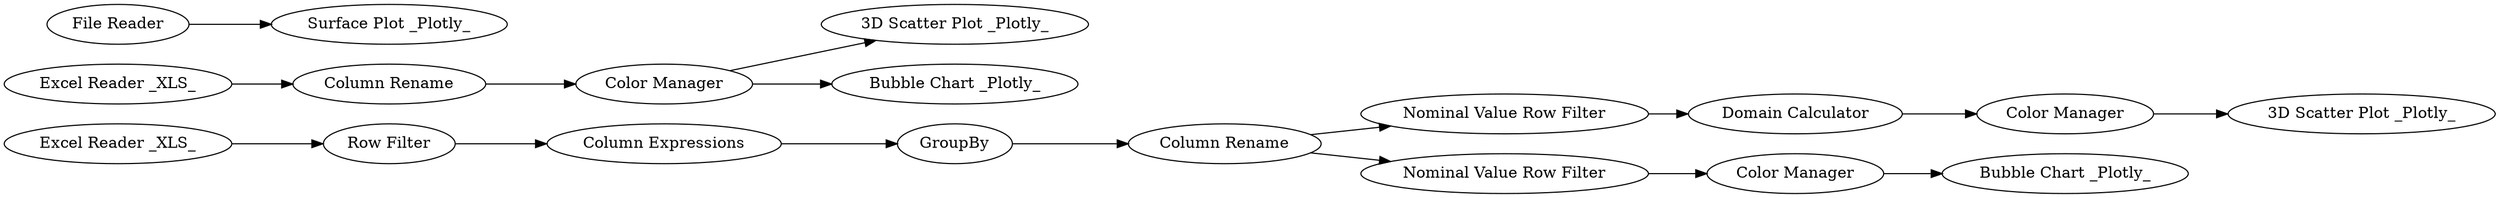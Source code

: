 digraph {
	11 -> 10
	17 -> 13
	7 -> 8
	13 -> 23
	9 -> 16
	4 -> 5
	1 -> 2
	10 -> 14
	23 -> 18
	21 -> 20
	7 -> 6
	22 -> 21
	23 -> 22
	18 -> 11
	16 -> 17
	5 -> 7
	7 [label="Color Manager"]
	9 [label="Excel Reader _XLS_"]
	18 [label="Nominal Value Row Filter"]
	21 [label="Color Manager"]
	8 [label="3D Scatter Plot _Plotly_"]
	17 [label="Column Expressions"]
	6 [label="Bubble Chart _Plotly_"]
	10 [label="Color Manager"]
	16 [label="Row Filter"]
	1 [label="File Reader"]
	22 [label="Nominal Value Row Filter"]
	11 [label="Domain Calculator"]
	4 [label="Excel Reader _XLS_"]
	23 [label="Column Rename"]
	14 [label="3D Scatter Plot _Plotly_"]
	5 [label="Column Rename"]
	13 [label=GroupBy]
	20 [label="Bubble Chart _Plotly_"]
	2 [label="Surface Plot _Plotly_"]
	rankdir=LR
}
